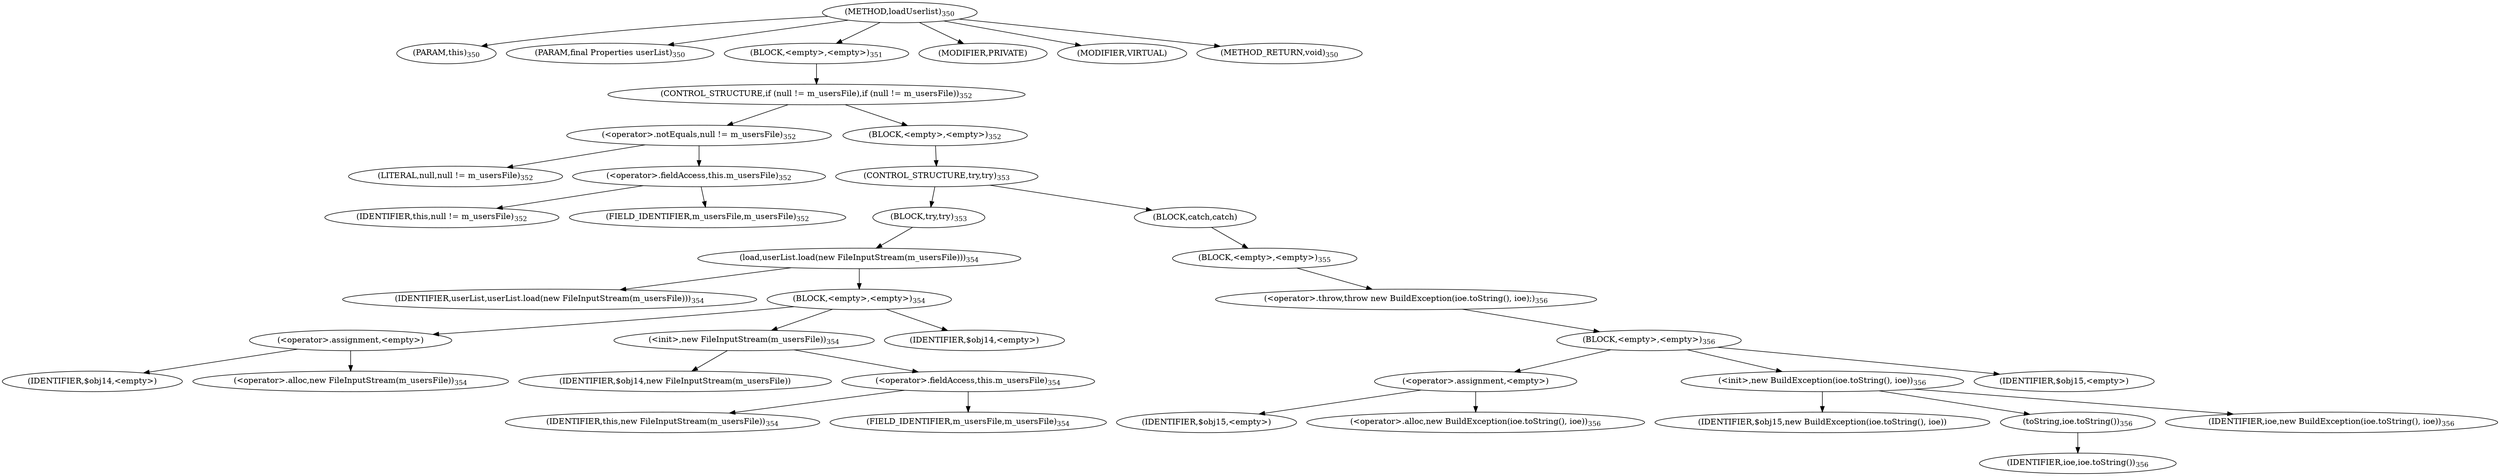 digraph "loadUserlist" {  
"522" [label = <(METHOD,loadUserlist)<SUB>350</SUB>> ]
"523" [label = <(PARAM,this)<SUB>350</SUB>> ]
"524" [label = <(PARAM,final Properties userList)<SUB>350</SUB>> ]
"525" [label = <(BLOCK,&lt;empty&gt;,&lt;empty&gt;)<SUB>351</SUB>> ]
"526" [label = <(CONTROL_STRUCTURE,if (null != m_usersFile),if (null != m_usersFile))<SUB>352</SUB>> ]
"527" [label = <(&lt;operator&gt;.notEquals,null != m_usersFile)<SUB>352</SUB>> ]
"528" [label = <(LITERAL,null,null != m_usersFile)<SUB>352</SUB>> ]
"529" [label = <(&lt;operator&gt;.fieldAccess,this.m_usersFile)<SUB>352</SUB>> ]
"530" [label = <(IDENTIFIER,this,null != m_usersFile)<SUB>352</SUB>> ]
"531" [label = <(FIELD_IDENTIFIER,m_usersFile,m_usersFile)<SUB>352</SUB>> ]
"532" [label = <(BLOCK,&lt;empty&gt;,&lt;empty&gt;)<SUB>352</SUB>> ]
"533" [label = <(CONTROL_STRUCTURE,try,try)<SUB>353</SUB>> ]
"534" [label = <(BLOCK,try,try)<SUB>353</SUB>> ]
"535" [label = <(load,userList.load(new FileInputStream(m_usersFile)))<SUB>354</SUB>> ]
"536" [label = <(IDENTIFIER,userList,userList.load(new FileInputStream(m_usersFile)))<SUB>354</SUB>> ]
"537" [label = <(BLOCK,&lt;empty&gt;,&lt;empty&gt;)<SUB>354</SUB>> ]
"538" [label = <(&lt;operator&gt;.assignment,&lt;empty&gt;)> ]
"539" [label = <(IDENTIFIER,$obj14,&lt;empty&gt;)> ]
"540" [label = <(&lt;operator&gt;.alloc,new FileInputStream(m_usersFile))<SUB>354</SUB>> ]
"541" [label = <(&lt;init&gt;,new FileInputStream(m_usersFile))<SUB>354</SUB>> ]
"542" [label = <(IDENTIFIER,$obj14,new FileInputStream(m_usersFile))> ]
"543" [label = <(&lt;operator&gt;.fieldAccess,this.m_usersFile)<SUB>354</SUB>> ]
"544" [label = <(IDENTIFIER,this,new FileInputStream(m_usersFile))<SUB>354</SUB>> ]
"545" [label = <(FIELD_IDENTIFIER,m_usersFile,m_usersFile)<SUB>354</SUB>> ]
"546" [label = <(IDENTIFIER,$obj14,&lt;empty&gt;)> ]
"547" [label = <(BLOCK,catch,catch)> ]
"548" [label = <(BLOCK,&lt;empty&gt;,&lt;empty&gt;)<SUB>355</SUB>> ]
"549" [label = <(&lt;operator&gt;.throw,throw new BuildException(ioe.toString(), ioe);)<SUB>356</SUB>> ]
"550" [label = <(BLOCK,&lt;empty&gt;,&lt;empty&gt;)<SUB>356</SUB>> ]
"551" [label = <(&lt;operator&gt;.assignment,&lt;empty&gt;)> ]
"552" [label = <(IDENTIFIER,$obj15,&lt;empty&gt;)> ]
"553" [label = <(&lt;operator&gt;.alloc,new BuildException(ioe.toString(), ioe))<SUB>356</SUB>> ]
"554" [label = <(&lt;init&gt;,new BuildException(ioe.toString(), ioe))<SUB>356</SUB>> ]
"555" [label = <(IDENTIFIER,$obj15,new BuildException(ioe.toString(), ioe))> ]
"556" [label = <(toString,ioe.toString())<SUB>356</SUB>> ]
"557" [label = <(IDENTIFIER,ioe,ioe.toString())<SUB>356</SUB>> ]
"558" [label = <(IDENTIFIER,ioe,new BuildException(ioe.toString(), ioe))<SUB>356</SUB>> ]
"559" [label = <(IDENTIFIER,$obj15,&lt;empty&gt;)> ]
"560" [label = <(MODIFIER,PRIVATE)> ]
"561" [label = <(MODIFIER,VIRTUAL)> ]
"562" [label = <(METHOD_RETURN,void)<SUB>350</SUB>> ]
  "522" -> "523" 
  "522" -> "524" 
  "522" -> "525" 
  "522" -> "560" 
  "522" -> "561" 
  "522" -> "562" 
  "525" -> "526" 
  "526" -> "527" 
  "526" -> "532" 
  "527" -> "528" 
  "527" -> "529" 
  "529" -> "530" 
  "529" -> "531" 
  "532" -> "533" 
  "533" -> "534" 
  "533" -> "547" 
  "534" -> "535" 
  "535" -> "536" 
  "535" -> "537" 
  "537" -> "538" 
  "537" -> "541" 
  "537" -> "546" 
  "538" -> "539" 
  "538" -> "540" 
  "541" -> "542" 
  "541" -> "543" 
  "543" -> "544" 
  "543" -> "545" 
  "547" -> "548" 
  "548" -> "549" 
  "549" -> "550" 
  "550" -> "551" 
  "550" -> "554" 
  "550" -> "559" 
  "551" -> "552" 
  "551" -> "553" 
  "554" -> "555" 
  "554" -> "556" 
  "554" -> "558" 
  "556" -> "557" 
}
